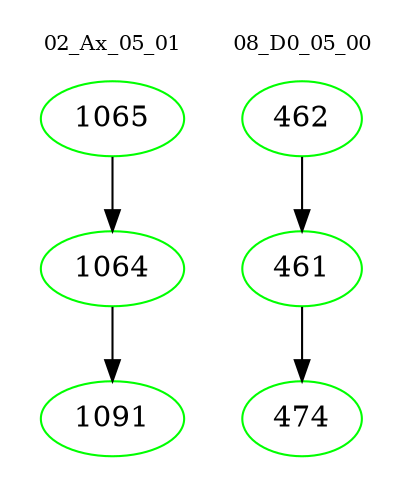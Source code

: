 digraph{
subgraph cluster_0 {
color = white
label = "02_Ax_05_01";
fontsize=10;
T0_1065 [label="1065", color="green"]
T0_1065 -> T0_1064 [color="black"]
T0_1064 [label="1064", color="green"]
T0_1064 -> T0_1091 [color="black"]
T0_1091 [label="1091", color="green"]
}
subgraph cluster_1 {
color = white
label = "08_D0_05_00";
fontsize=10;
T1_462 [label="462", color="green"]
T1_462 -> T1_461 [color="black"]
T1_461 [label="461", color="green"]
T1_461 -> T1_474 [color="black"]
T1_474 [label="474", color="green"]
}
}
